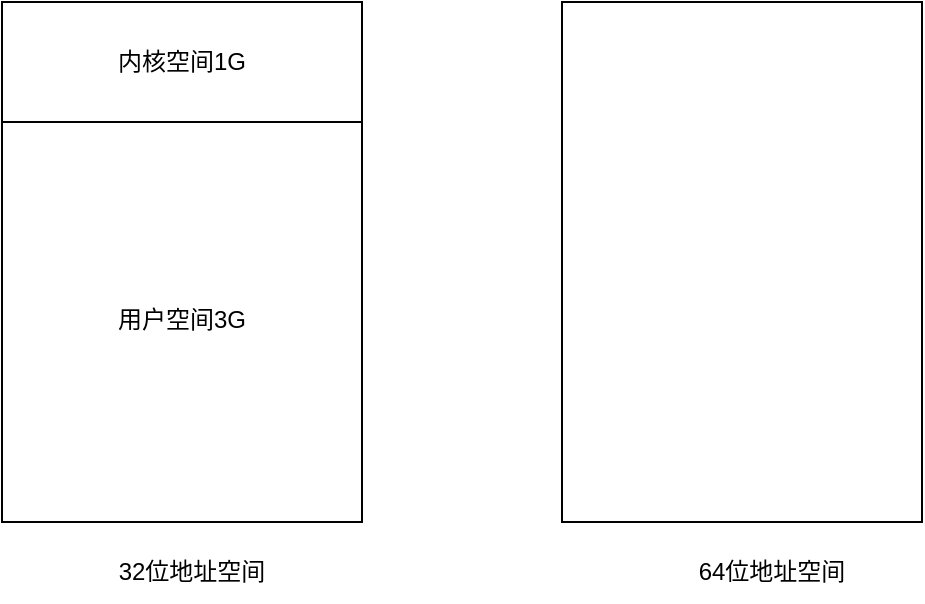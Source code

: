 <mxfile version="21.6.5" type="github">
  <diagram name="第 1 页" id="GQY_6OIQZkM4Sm7RA_E7">
    <mxGraphModel dx="880" dy="446" grid="1" gridSize="10" guides="1" tooltips="1" connect="1" arrows="1" fold="1" page="1" pageScale="1" pageWidth="827" pageHeight="1169" math="0" shadow="0">
      <root>
        <mxCell id="0" />
        <mxCell id="1" parent="0" />
        <mxCell id="iIiKdURpRuLuX3CJKNOW-1" value="&lt;br&gt;&lt;br&gt;&lt;br&gt;&lt;br&gt;用户空间3G" style="rounded=0;whiteSpace=wrap;html=1;" vertex="1" parent="1">
          <mxGeometry x="170" y="130" width="180" height="260" as="geometry" />
        </mxCell>
        <mxCell id="iIiKdURpRuLuX3CJKNOW-2" value="" style="rounded=0;whiteSpace=wrap;html=1;" vertex="1" parent="1">
          <mxGeometry x="450" y="130" width="180" height="260" as="geometry" />
        </mxCell>
        <mxCell id="iIiKdURpRuLuX3CJKNOW-3" value="32位地址空间" style="text;html=1;strokeColor=none;fillColor=none;align=center;verticalAlign=middle;whiteSpace=wrap;rounded=0;" vertex="1" parent="1">
          <mxGeometry x="220" y="400" width="90" height="30" as="geometry" />
        </mxCell>
        <mxCell id="iIiKdURpRuLuX3CJKNOW-4" value="64位地址空间" style="text;html=1;strokeColor=none;fillColor=none;align=center;verticalAlign=middle;whiteSpace=wrap;rounded=0;" vertex="1" parent="1">
          <mxGeometry x="510" y="400" width="90" height="30" as="geometry" />
        </mxCell>
        <mxCell id="iIiKdURpRuLuX3CJKNOW-5" value="内核空间1G" style="rounded=0;whiteSpace=wrap;html=1;" vertex="1" parent="1">
          <mxGeometry x="170" y="130" width="180" height="60" as="geometry" />
        </mxCell>
      </root>
    </mxGraphModel>
  </diagram>
</mxfile>
